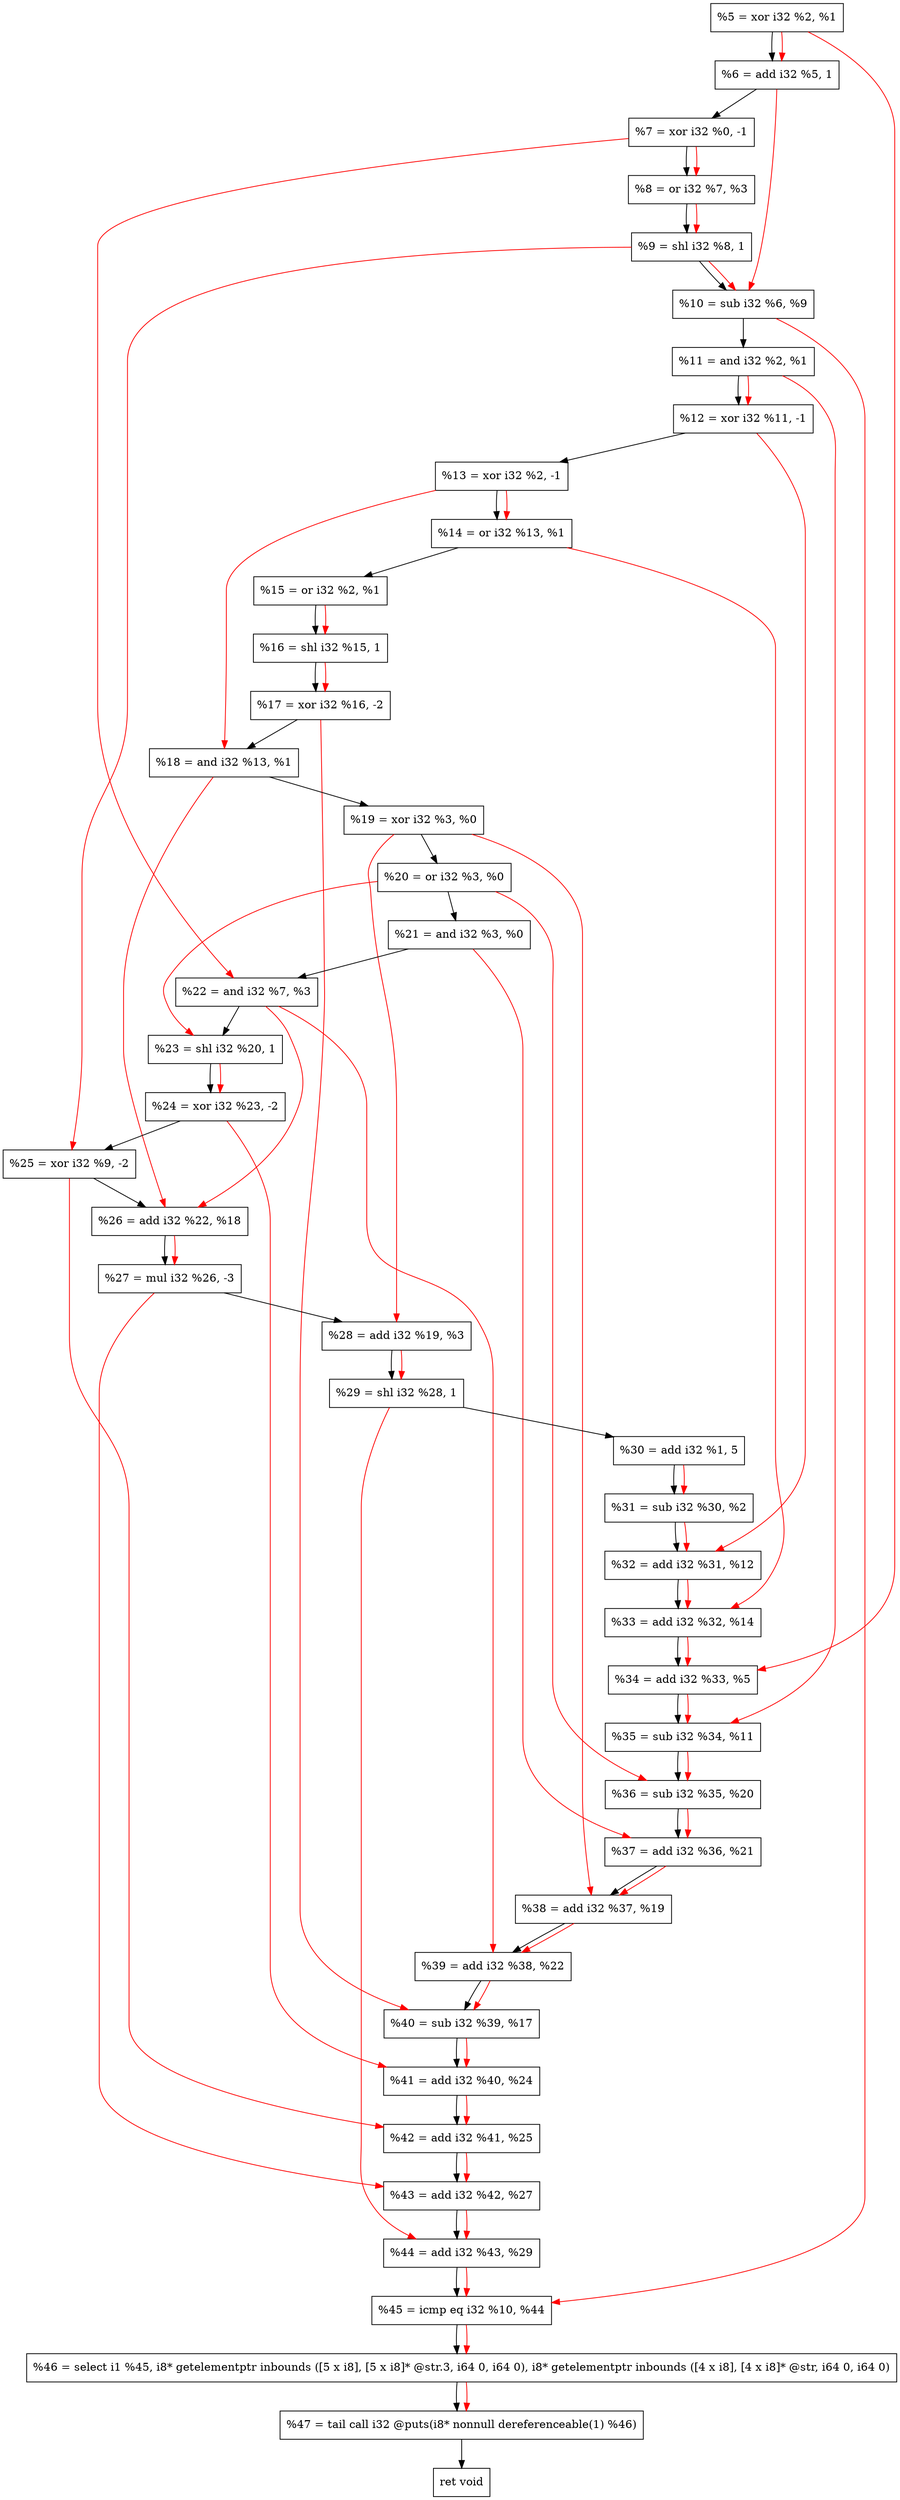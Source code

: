 digraph "DFG for'crackme' function" {
	Node0x215db40[shape=record, label="  %5 = xor i32 %2, %1"];
	Node0x215e1c0[shape=record, label="  %6 = add i32 %5, 1"];
	Node0x215e260[shape=record, label="  %7 = xor i32 %0, -1"];
	Node0x215e2d0[shape=record, label="  %8 = or i32 %7, %3"];
	Node0x215e340[shape=record, label="  %9 = shl i32 %8, 1"];
	Node0x215e3b0[shape=record, label="  %10 = sub i32 %6, %9"];
	Node0x215e420[shape=record, label="  %11 = and i32 %2, %1"];
	Node0x215e490[shape=record, label="  %12 = xor i32 %11, -1"];
	Node0x215e500[shape=record, label="  %13 = xor i32 %2, -1"];
	Node0x215e570[shape=record, label="  %14 = or i32 %13, %1"];
	Node0x215e5e0[shape=record, label="  %15 = or i32 %2, %1"];
	Node0x215e650[shape=record, label="  %16 = shl i32 %15, 1"];
	Node0x215e6f0[shape=record, label="  %17 = xor i32 %16, -2"];
	Node0x215e760[shape=record, label="  %18 = and i32 %13, %1"];
	Node0x215e7d0[shape=record, label="  %19 = xor i32 %3, %0"];
	Node0x215e840[shape=record, label="  %20 = or i32 %3, %0"];
	Node0x215e8b0[shape=record, label="  %21 = and i32 %3, %0"];
	Node0x215e920[shape=record, label="  %22 = and i32 %7, %3"];
	Node0x215e990[shape=record, label="  %23 = shl i32 %20, 1"];
	Node0x215ea00[shape=record, label="  %24 = xor i32 %23, -2"];
	Node0x215ea70[shape=record, label="  %25 = xor i32 %9, -2"];
	Node0x215eae0[shape=record, label="  %26 = add i32 %22, %18"];
	Node0x215eb80[shape=record, label="  %27 = mul i32 %26, -3"];
	Node0x215ebf0[shape=record, label="  %28 = add i32 %19, %3"];
	Node0x215ec60[shape=record, label="  %29 = shl i32 %28, 1"];
	Node0x215ed00[shape=record, label="  %30 = add i32 %1, 5"];
	Node0x215ed70[shape=record, label="  %31 = sub i32 %30, %2"];
	Node0x215ede0[shape=record, label="  %32 = add i32 %31, %12"];
	Node0x215f060[shape=record, label="  %33 = add i32 %32, %14"];
	Node0x215f0d0[shape=record, label="  %34 = add i32 %33, %5"];
	Node0x215f140[shape=record, label="  %35 = sub i32 %34, %11"];
	Node0x215f1b0[shape=record, label="  %36 = sub i32 %35, %20"];
	Node0x215f220[shape=record, label="  %37 = add i32 %36, %21"];
	Node0x215f290[shape=record, label="  %38 = add i32 %37, %19"];
	Node0x215f300[shape=record, label="  %39 = add i32 %38, %22"];
	Node0x215f370[shape=record, label="  %40 = sub i32 %39, %17"];
	Node0x215f3e0[shape=record, label="  %41 = add i32 %40, %24"];
	Node0x215f450[shape=record, label="  %42 = add i32 %41, %25"];
	Node0x215f4c0[shape=record, label="  %43 = add i32 %42, %27"];
	Node0x215f530[shape=record, label="  %44 = add i32 %43, %29"];
	Node0x215f5a0[shape=record, label="  %45 = icmp eq i32 %10, %44"];
	Node0x20fe268[shape=record, label="  %46 = select i1 %45, i8* getelementptr inbounds ([5 x i8], [5 x i8]* @str.3, i64 0, i64 0), i8* getelementptr inbounds ([4 x i8], [4 x i8]* @str, i64 0, i64 0)"];
	Node0x215fa40[shape=record, label="  %47 = tail call i32 @puts(i8* nonnull dereferenceable(1) %46)"];
	Node0x215fa90[shape=record, label="  ret void"];
	Node0x215db40 -> Node0x215e1c0;
	Node0x215e1c0 -> Node0x215e260;
	Node0x215e260 -> Node0x215e2d0;
	Node0x215e2d0 -> Node0x215e340;
	Node0x215e340 -> Node0x215e3b0;
	Node0x215e3b0 -> Node0x215e420;
	Node0x215e420 -> Node0x215e490;
	Node0x215e490 -> Node0x215e500;
	Node0x215e500 -> Node0x215e570;
	Node0x215e570 -> Node0x215e5e0;
	Node0x215e5e0 -> Node0x215e650;
	Node0x215e650 -> Node0x215e6f0;
	Node0x215e6f0 -> Node0x215e760;
	Node0x215e760 -> Node0x215e7d0;
	Node0x215e7d0 -> Node0x215e840;
	Node0x215e840 -> Node0x215e8b0;
	Node0x215e8b0 -> Node0x215e920;
	Node0x215e920 -> Node0x215e990;
	Node0x215e990 -> Node0x215ea00;
	Node0x215ea00 -> Node0x215ea70;
	Node0x215ea70 -> Node0x215eae0;
	Node0x215eae0 -> Node0x215eb80;
	Node0x215eb80 -> Node0x215ebf0;
	Node0x215ebf0 -> Node0x215ec60;
	Node0x215ec60 -> Node0x215ed00;
	Node0x215ed00 -> Node0x215ed70;
	Node0x215ed70 -> Node0x215ede0;
	Node0x215ede0 -> Node0x215f060;
	Node0x215f060 -> Node0x215f0d0;
	Node0x215f0d0 -> Node0x215f140;
	Node0x215f140 -> Node0x215f1b0;
	Node0x215f1b0 -> Node0x215f220;
	Node0x215f220 -> Node0x215f290;
	Node0x215f290 -> Node0x215f300;
	Node0x215f300 -> Node0x215f370;
	Node0x215f370 -> Node0x215f3e0;
	Node0x215f3e0 -> Node0x215f450;
	Node0x215f450 -> Node0x215f4c0;
	Node0x215f4c0 -> Node0x215f530;
	Node0x215f530 -> Node0x215f5a0;
	Node0x215f5a0 -> Node0x20fe268;
	Node0x20fe268 -> Node0x215fa40;
	Node0x215fa40 -> Node0x215fa90;
edge [color=red]
	Node0x215db40 -> Node0x215e1c0;
	Node0x215e260 -> Node0x215e2d0;
	Node0x215e2d0 -> Node0x215e340;
	Node0x215e1c0 -> Node0x215e3b0;
	Node0x215e340 -> Node0x215e3b0;
	Node0x215e420 -> Node0x215e490;
	Node0x215e500 -> Node0x215e570;
	Node0x215e5e0 -> Node0x215e650;
	Node0x215e650 -> Node0x215e6f0;
	Node0x215e500 -> Node0x215e760;
	Node0x215e260 -> Node0x215e920;
	Node0x215e840 -> Node0x215e990;
	Node0x215e990 -> Node0x215ea00;
	Node0x215e340 -> Node0x215ea70;
	Node0x215e920 -> Node0x215eae0;
	Node0x215e760 -> Node0x215eae0;
	Node0x215eae0 -> Node0x215eb80;
	Node0x215e7d0 -> Node0x215ebf0;
	Node0x215ebf0 -> Node0x215ec60;
	Node0x215ed00 -> Node0x215ed70;
	Node0x215ed70 -> Node0x215ede0;
	Node0x215e490 -> Node0x215ede0;
	Node0x215ede0 -> Node0x215f060;
	Node0x215e570 -> Node0x215f060;
	Node0x215f060 -> Node0x215f0d0;
	Node0x215db40 -> Node0x215f0d0;
	Node0x215f0d0 -> Node0x215f140;
	Node0x215e420 -> Node0x215f140;
	Node0x215f140 -> Node0x215f1b0;
	Node0x215e840 -> Node0x215f1b0;
	Node0x215f1b0 -> Node0x215f220;
	Node0x215e8b0 -> Node0x215f220;
	Node0x215f220 -> Node0x215f290;
	Node0x215e7d0 -> Node0x215f290;
	Node0x215f290 -> Node0x215f300;
	Node0x215e920 -> Node0x215f300;
	Node0x215f300 -> Node0x215f370;
	Node0x215e6f0 -> Node0x215f370;
	Node0x215f370 -> Node0x215f3e0;
	Node0x215ea00 -> Node0x215f3e0;
	Node0x215f3e0 -> Node0x215f450;
	Node0x215ea70 -> Node0x215f450;
	Node0x215f450 -> Node0x215f4c0;
	Node0x215eb80 -> Node0x215f4c0;
	Node0x215f4c0 -> Node0x215f530;
	Node0x215ec60 -> Node0x215f530;
	Node0x215e3b0 -> Node0x215f5a0;
	Node0x215f530 -> Node0x215f5a0;
	Node0x215f5a0 -> Node0x20fe268;
	Node0x20fe268 -> Node0x215fa40;
}
